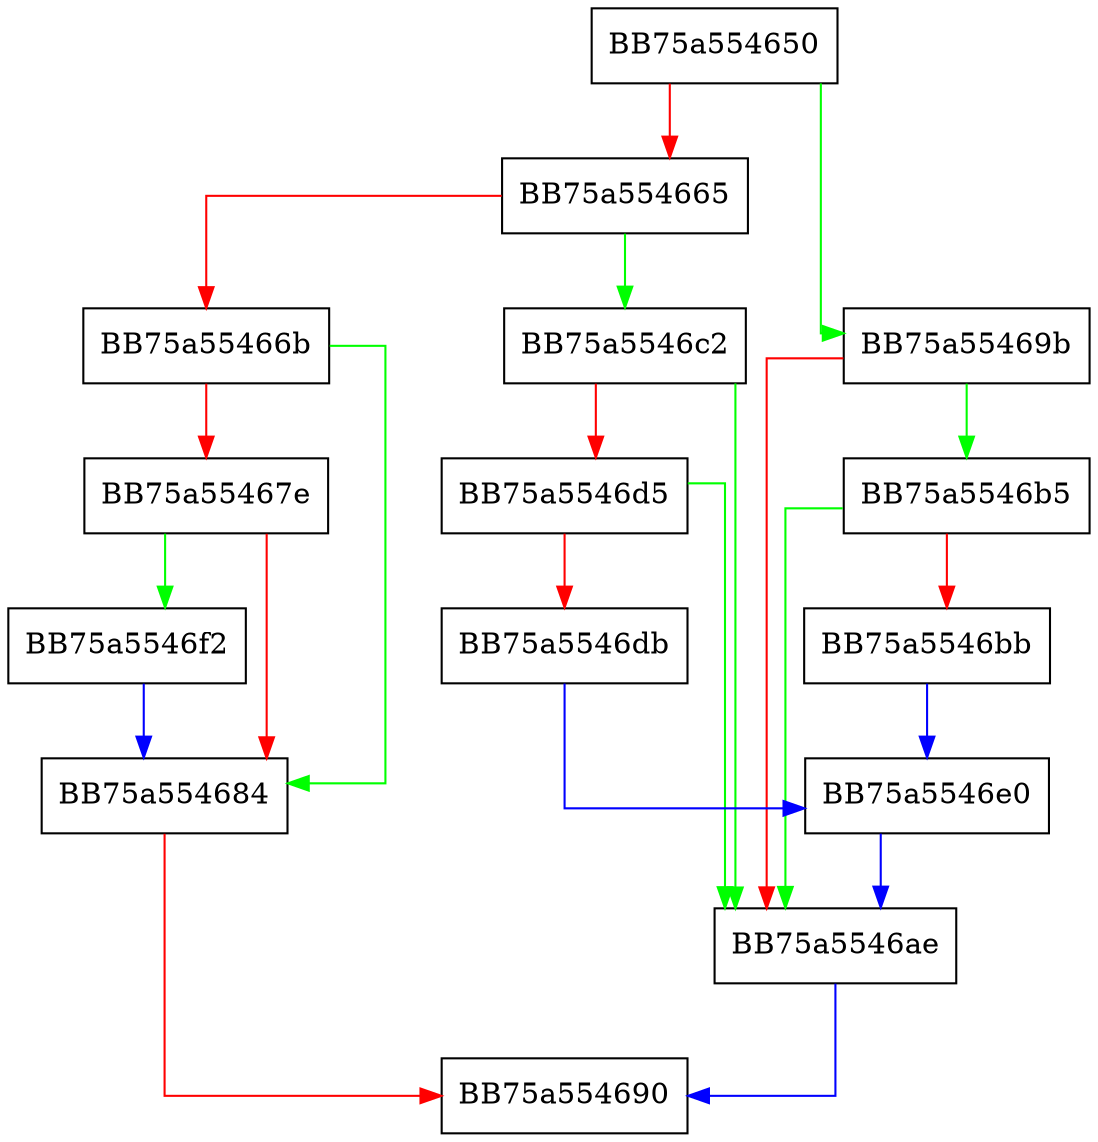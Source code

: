 digraph ProcessNotification {
  node [shape="box"];
  graph [splines=ortho];
  BB75a554650 -> BB75a55469b [color="green"];
  BB75a554650 -> BB75a554665 [color="red"];
  BB75a554665 -> BB75a5546c2 [color="green"];
  BB75a554665 -> BB75a55466b [color="red"];
  BB75a55466b -> BB75a554684 [color="green"];
  BB75a55466b -> BB75a55467e [color="red"];
  BB75a55467e -> BB75a5546f2 [color="green"];
  BB75a55467e -> BB75a554684 [color="red"];
  BB75a554684 -> BB75a554690 [color="red"];
  BB75a55469b -> BB75a5546b5 [color="green"];
  BB75a55469b -> BB75a5546ae [color="red"];
  BB75a5546ae -> BB75a554690 [color="blue"];
  BB75a5546b5 -> BB75a5546ae [color="green"];
  BB75a5546b5 -> BB75a5546bb [color="red"];
  BB75a5546bb -> BB75a5546e0 [color="blue"];
  BB75a5546c2 -> BB75a5546ae [color="green"];
  BB75a5546c2 -> BB75a5546d5 [color="red"];
  BB75a5546d5 -> BB75a5546ae [color="green"];
  BB75a5546d5 -> BB75a5546db [color="red"];
  BB75a5546db -> BB75a5546e0 [color="blue"];
  BB75a5546e0 -> BB75a5546ae [color="blue"];
  BB75a5546f2 -> BB75a554684 [color="blue"];
}